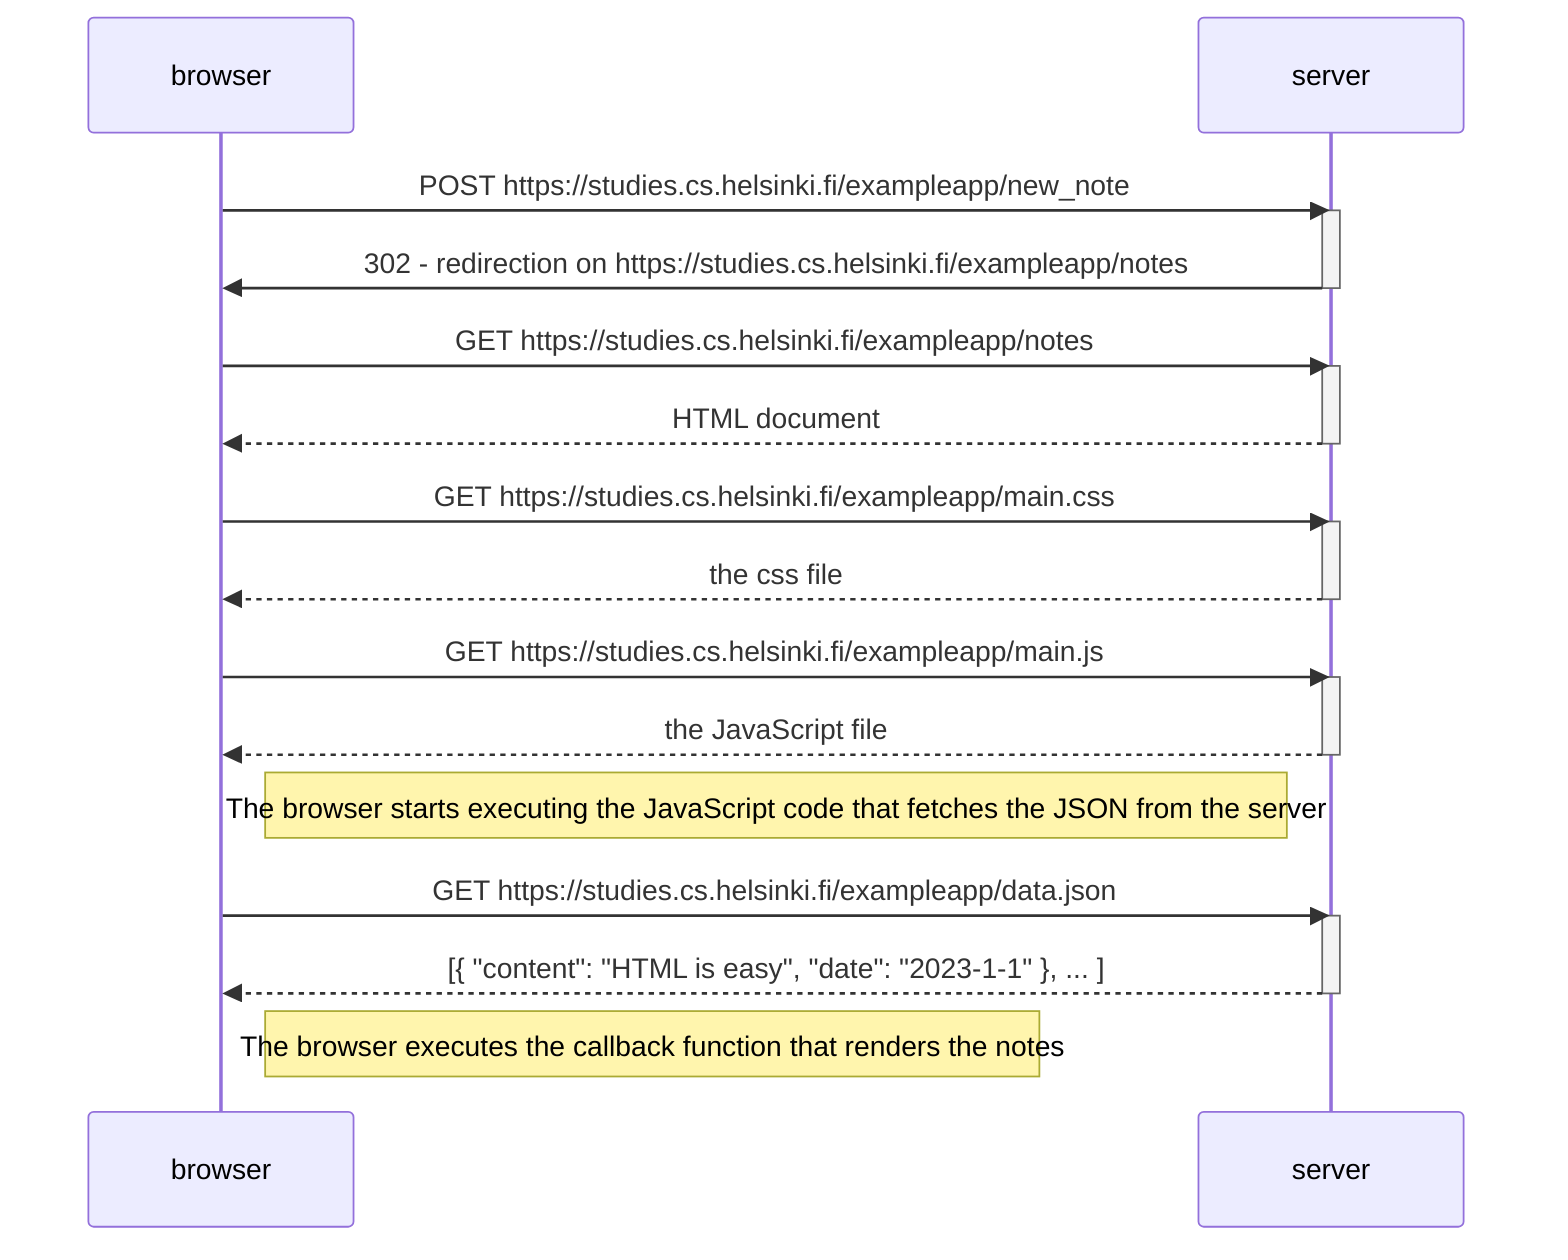 sequenceDiagram
    participant browser
    participant server
    browser ->> server: POST https://studies.cs.helsinki.fi/exampleapp/new_note
    activate server
    server ->> browser: 302 - redirection on https://studies.cs.helsinki.fi/exampleapp/notes
    deactivate server

    browser ->> server: GET https://studies.cs.helsinki.fi/exampleapp/notes
    activate server
    server -->> browser: HTML document
    deactivate server

    browser ->> server: GET https://studies.cs.helsinki.fi/exampleapp/main.css
    activate server
    server -->> browser: the css file
    deactivate server

    browser ->> server: GET https://studies.cs.helsinki.fi/exampleapp/main.js
    activate server
    server -->> browser: the JavaScript file
    deactivate server

    Note right of browser: The browser starts executing the JavaScript code that fetches the JSON from the server

    browser ->> server: GET https://studies.cs.helsinki.fi/exampleapp/data.json
    activate server
    server -->> browser: [{ "content": "HTML is easy", "date": "2023-1-1" }, ... ]
    deactivate server

    Note right of browser: The browser executes the callback function that renders the notes